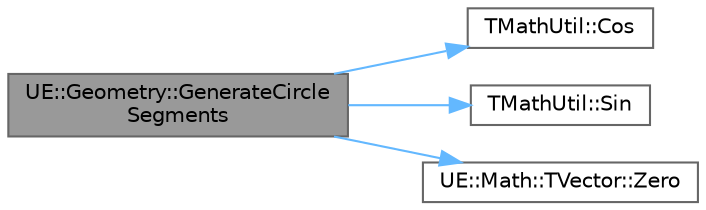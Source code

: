 digraph "UE::Geometry::GenerateCircleSegments"
{
 // INTERACTIVE_SVG=YES
 // LATEX_PDF_SIZE
  bgcolor="transparent";
  edge [fontname=Helvetica,fontsize=10,labelfontname=Helvetica,labelfontsize=10];
  node [fontname=Helvetica,fontsize=10,shape=box,height=0.2,width=0.4];
  rankdir="LR";
  Node1 [id="Node000001",label="UE::Geometry::GenerateCircle\lSegments",height=0.2,width=0.4,color="gray40", fillcolor="grey60", style="filled", fontcolor="black",tooltip="call EmitLineFunc for the line segments that make up the Circle defined by the given parameters and s..."];
  Node1 -> Node2 [id="edge1_Node000001_Node000002",color="steelblue1",style="solid",tooltip=" "];
  Node2 [id="Node000002",label="TMathUtil::Cos",height=0.2,width=0.4,color="grey40", fillcolor="white", style="filled",URL="$df/d8b/classTMathUtil.html#a15e67afe8526905190c2e51347a3b3bc",tooltip=" "];
  Node1 -> Node3 [id="edge2_Node000001_Node000003",color="steelblue1",style="solid",tooltip=" "];
  Node3 [id="Node000003",label="TMathUtil::Sin",height=0.2,width=0.4,color="grey40", fillcolor="white", style="filled",URL="$df/d8b/classTMathUtil.html#a5115f9f430885502f00cf746e191886b",tooltip=" "];
  Node1 -> Node4 [id="edge3_Node000001_Node000004",color="steelblue1",style="solid",tooltip=" "];
  Node4 [id="Node000004",label="UE::Math::TVector::Zero",height=0.2,width=0.4,color="grey40", fillcolor="white", style="filled",URL="$de/d77/structUE_1_1Math_1_1TVector.html#a2ae137e3abc6e72d0f1f85addc5c537f",tooltip=" "];
}
